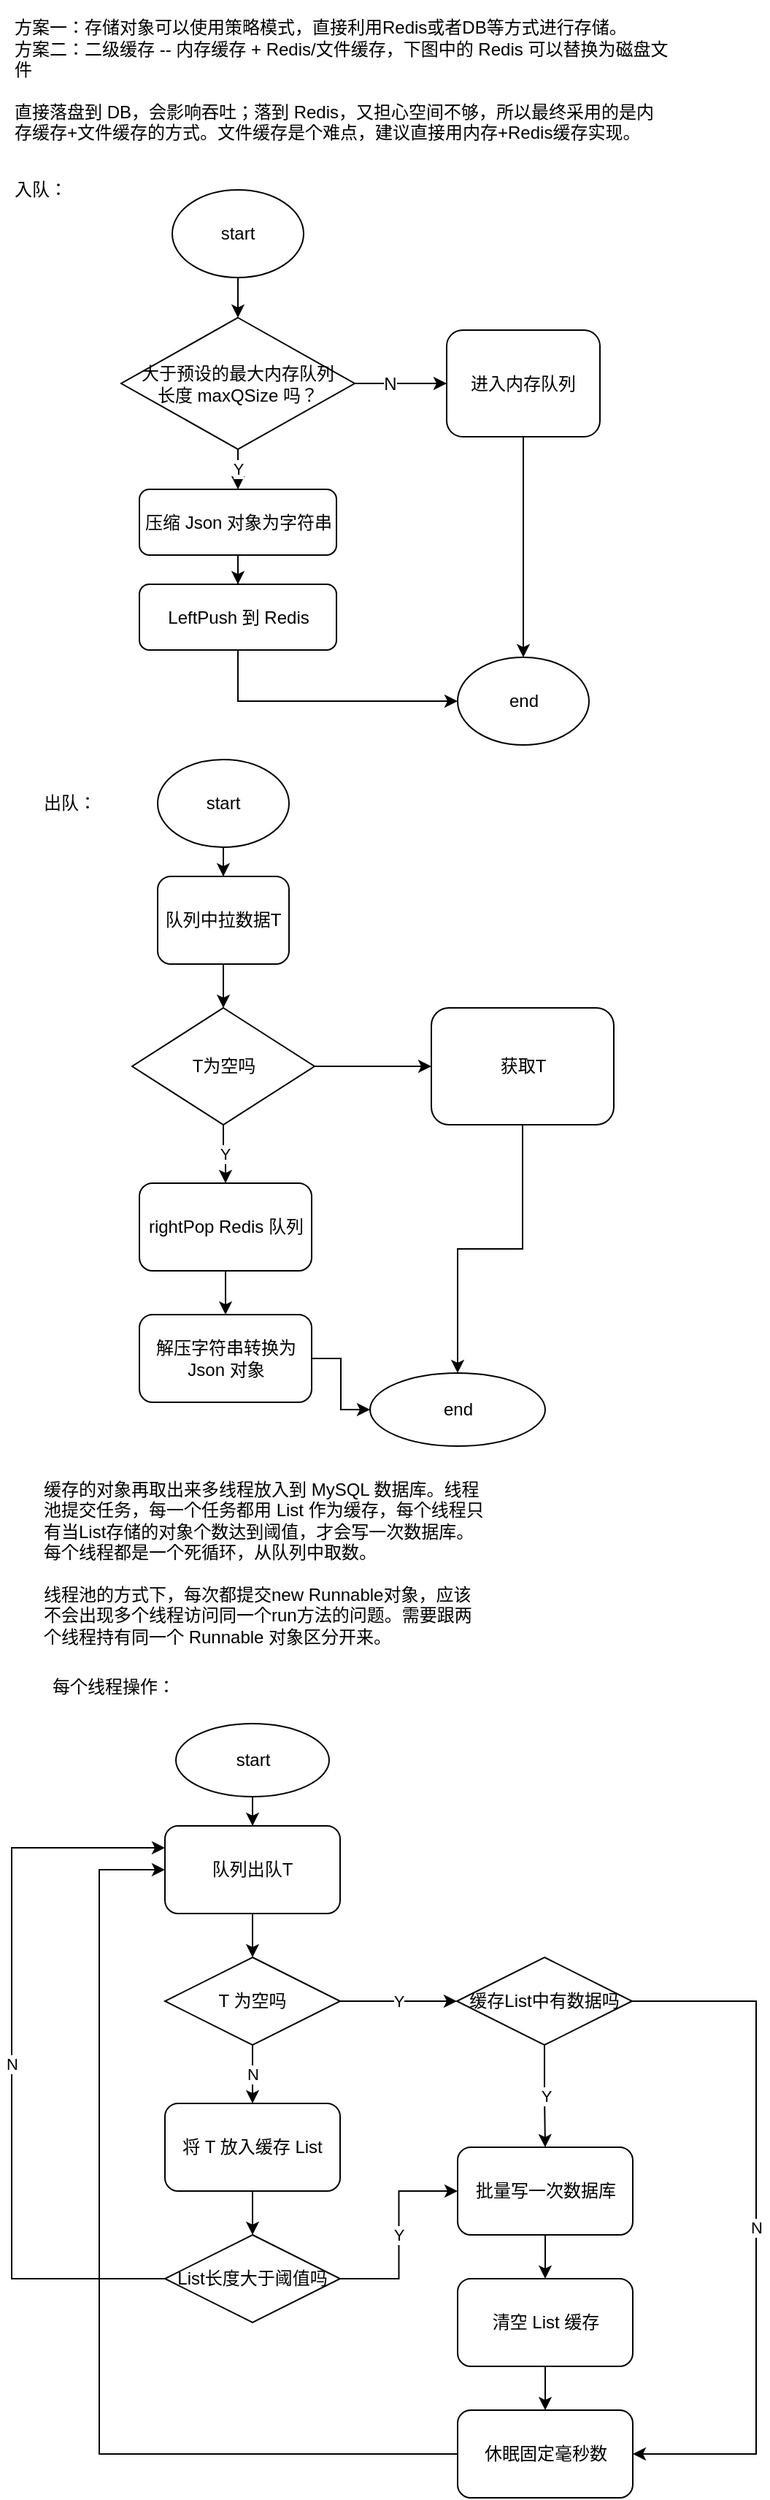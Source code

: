 <mxfile version="12.0.0" type="github" pages="1"><diagram id="qxSDjUG_BIK0CBHOaXLG" name="Page-1"><mxGraphModel dx="868" dy="1629" grid="1" gridSize="10" guides="1" tooltips="1" connect="1" arrows="1" fold="1" page="1" pageScale="1" pageWidth="827" pageHeight="1169" math="0" shadow="0"><root><mxCell id="0"/><mxCell id="1" parent="0"/><mxCell id="VhNl_D-FhoNZNJx2WH3k-11" value="方案一：存储对象可以使用策略模式，直接利用Redis或者DB等方式进行存储。&lt;br&gt;方案二：二级缓存 -- 内存缓存 + Redis/文件缓存，下图中的 Redis 可以替换为磁盘文件&lt;br&gt;&lt;br&gt;直接落盘到 DB，会影响吞吐；落到 Redis，又担心空间不够，所以最终采用的是内存缓存+文件缓存的方式。文件缓存是个难点，建议直接用内存+Redis缓存实现。" style="text;html=1;strokeColor=none;fillColor=none;align=left;verticalAlign=middle;whiteSpace=wrap;rounded=0;" vertex="1" parent="1"><mxGeometry x="10" y="-120" width="450" height="110" as="geometry"/></mxCell><mxCell id="VhNl_D-FhoNZNJx2WH3k-6" style="edgeStyle=orthogonalEdgeStyle;rounded=0;orthogonalLoop=1;jettySize=auto;html=1;entryX=0.5;entryY=0;entryDx=0;entryDy=0;" edge="1" parent="1" source="VhNl_D-FhoNZNJx2WH3k-1" target="VhNl_D-FhoNZNJx2WH3k-2"><mxGeometry relative="1" as="geometry"/></mxCell><mxCell id="VhNl_D-FhoNZNJx2WH3k-1" value="start" style="ellipse;whiteSpace=wrap;html=1;" vertex="1" parent="1"><mxGeometry x="120" y="10" width="90" height="60" as="geometry"/></mxCell><mxCell id="VhNl_D-FhoNZNJx2WH3k-4" value="Y" style="edgeStyle=orthogonalEdgeStyle;rounded=0;orthogonalLoop=1;jettySize=auto;html=1;" edge="1" parent="1" source="VhNl_D-FhoNZNJx2WH3k-2" target="VhNl_D-FhoNZNJx2WH3k-3"><mxGeometry relative="1" as="geometry"/></mxCell><mxCell id="VhNl_D-FhoNZNJx2WH3k-10" value="" style="edgeStyle=orthogonalEdgeStyle;rounded=0;orthogonalLoop=1;jettySize=auto;html=1;" edge="1" parent="1" source="VhNl_D-FhoNZNJx2WH3k-2" target="VhNl_D-FhoNZNJx2WH3k-9"><mxGeometry relative="1" as="geometry"/></mxCell><mxCell id="VhNl_D-FhoNZNJx2WH3k-12" value="N" style="text;html=1;resizable=0;points=[];align=center;verticalAlign=middle;labelBackgroundColor=#ffffff;" vertex="1" connectable="0" parent="VhNl_D-FhoNZNJx2WH3k-10"><mxGeometry x="-0.25" y="1" relative="1" as="geometry"><mxPoint y="1" as="offset"/></mxGeometry></mxCell><mxCell id="VhNl_D-FhoNZNJx2WH3k-2" value="大于预设的最大内存队列&lt;br&gt;长度 maxQSize 吗？" style="rhombus;whiteSpace=wrap;html=1;" vertex="1" parent="1"><mxGeometry x="85" y="97.5" width="160" height="90" as="geometry"/></mxCell><mxCell id="VhNl_D-FhoNZNJx2WH3k-18" style="edgeStyle=orthogonalEdgeStyle;rounded=0;orthogonalLoop=1;jettySize=auto;html=1;entryX=0.5;entryY=0;entryDx=0;entryDy=0;" edge="1" parent="1" source="VhNl_D-FhoNZNJx2WH3k-9" target="VhNl_D-FhoNZNJx2WH3k-17"><mxGeometry relative="1" as="geometry"/></mxCell><mxCell id="VhNl_D-FhoNZNJx2WH3k-9" value="进入内存队列" style="rounded=1;whiteSpace=wrap;html=1;fontFamily=Helvetica;fontSize=12;fontColor=#000000;align=center;strokeColor=#000000;fillColor=#ffffff;" vertex="1" parent="1"><mxGeometry x="308" y="106" width="105" height="73" as="geometry"/></mxCell><mxCell id="VhNl_D-FhoNZNJx2WH3k-8" value="" style="edgeStyle=orthogonalEdgeStyle;rounded=0;orthogonalLoop=1;jettySize=auto;html=1;" edge="1" parent="1" source="VhNl_D-FhoNZNJx2WH3k-3" target="VhNl_D-FhoNZNJx2WH3k-7"><mxGeometry relative="1" as="geometry"/></mxCell><mxCell id="VhNl_D-FhoNZNJx2WH3k-3" value="压缩 Json 对象为字符串" style="rounded=1;whiteSpace=wrap;html=1;fontFamily=Helvetica;fontSize=12;fontColor=#000000;align=center;strokeColor=#000000;fillColor=#ffffff;" vertex="1" parent="1"><mxGeometry x="97.5" y="215" width="135" height="45" as="geometry"/></mxCell><mxCell id="VhNl_D-FhoNZNJx2WH3k-19" style="edgeStyle=orthogonalEdgeStyle;rounded=0;orthogonalLoop=1;jettySize=auto;html=1;entryX=0;entryY=0.5;entryDx=0;entryDy=0;exitX=0.5;exitY=1;exitDx=0;exitDy=0;" edge="1" parent="1" source="VhNl_D-FhoNZNJx2WH3k-7" target="VhNl_D-FhoNZNJx2WH3k-17"><mxGeometry relative="1" as="geometry"/></mxCell><mxCell id="VhNl_D-FhoNZNJx2WH3k-7" value="LeftPush 到 Redis" style="rounded=1;whiteSpace=wrap;html=1;fontFamily=Helvetica;fontSize=12;fontColor=#000000;align=center;strokeColor=#000000;fillColor=#ffffff;" vertex="1" parent="1"><mxGeometry x="97.5" y="280" width="135" height="45" as="geometry"/></mxCell><mxCell id="VhNl_D-FhoNZNJx2WH3k-13" value="入队：" style="text;html=1;strokeColor=none;fillColor=none;align=center;verticalAlign=middle;whiteSpace=wrap;rounded=0;" vertex="1" parent="1"><mxGeometry x="10" width="40" height="20" as="geometry"/></mxCell><mxCell id="VhNl_D-FhoNZNJx2WH3k-14" value="出队：" style="text;html=1;strokeColor=none;fillColor=none;align=center;verticalAlign=middle;whiteSpace=wrap;rounded=0;" vertex="1" parent="1"><mxGeometry x="30" y="420" width="40" height="20" as="geometry"/></mxCell><mxCell id="VhNl_D-FhoNZNJx2WH3k-17" value="end" style="ellipse;whiteSpace=wrap;html=1;" vertex="1" parent="1"><mxGeometry x="315.5" y="330" width="90" height="60" as="geometry"/></mxCell><mxCell id="VhNl_D-FhoNZNJx2WH3k-22" value="" style="edgeStyle=orthogonalEdgeStyle;rounded=0;orthogonalLoop=1;jettySize=auto;html=1;" edge="1" parent="1" source="VhNl_D-FhoNZNJx2WH3k-20" target="VhNl_D-FhoNZNJx2WH3k-21"><mxGeometry relative="1" as="geometry"/></mxCell><mxCell id="VhNl_D-FhoNZNJx2WH3k-20" value="start" style="ellipse;whiteSpace=wrap;html=1;" vertex="1" parent="1"><mxGeometry x="110" y="400" width="90" height="60" as="geometry"/></mxCell><mxCell id="VhNl_D-FhoNZNJx2WH3k-24" style="edgeStyle=orthogonalEdgeStyle;rounded=0;orthogonalLoop=1;jettySize=auto;html=1;entryX=0.5;entryY=0;entryDx=0;entryDy=0;" edge="1" parent="1" source="VhNl_D-FhoNZNJx2WH3k-21" target="VhNl_D-FhoNZNJx2WH3k-23"><mxGeometry relative="1" as="geometry"/></mxCell><mxCell id="VhNl_D-FhoNZNJx2WH3k-21" value="队列中拉数据T" style="rounded=1;whiteSpace=wrap;html=1;fontFamily=Helvetica;fontSize=12;fontColor=#000000;align=center;strokeColor=#000000;fillColor=#ffffff;" vertex="1" parent="1"><mxGeometry x="110" y="480" width="90" height="60" as="geometry"/></mxCell><mxCell id="VhNl_D-FhoNZNJx2WH3k-26" value="Y" style="edgeStyle=orthogonalEdgeStyle;rounded=0;orthogonalLoop=1;jettySize=auto;html=1;" edge="1" parent="1" source="VhNl_D-FhoNZNJx2WH3k-23" target="VhNl_D-FhoNZNJx2WH3k-25"><mxGeometry relative="1" as="geometry"/></mxCell><mxCell id="VhNl_D-FhoNZNJx2WH3k-30" value="" style="edgeStyle=orthogonalEdgeStyle;rounded=0;orthogonalLoop=1;jettySize=auto;html=1;" edge="1" parent="1" source="VhNl_D-FhoNZNJx2WH3k-23" target="VhNl_D-FhoNZNJx2WH3k-29"><mxGeometry relative="1" as="geometry"/></mxCell><mxCell id="VhNl_D-FhoNZNJx2WH3k-23" value="T为空吗" style="rhombus;whiteSpace=wrap;html=1;align=center;" vertex="1" parent="1"><mxGeometry x="92.5" y="570" width="125" height="80" as="geometry"/></mxCell><mxCell id="VhNl_D-FhoNZNJx2WH3k-34" style="edgeStyle=orthogonalEdgeStyle;rounded=0;orthogonalLoop=1;jettySize=auto;html=1;" edge="1" parent="1" source="VhNl_D-FhoNZNJx2WH3k-29" target="VhNl_D-FhoNZNJx2WH3k-33"><mxGeometry relative="1" as="geometry"/></mxCell><mxCell id="VhNl_D-FhoNZNJx2WH3k-29" value="获取T" style="rounded=1;whiteSpace=wrap;html=1;fontFamily=Helvetica;fontSize=12;fontColor=#000000;align=center;strokeColor=#000000;fillColor=#ffffff;" vertex="1" parent="1"><mxGeometry x="297.5" y="570" width="125" height="80" as="geometry"/></mxCell><mxCell id="VhNl_D-FhoNZNJx2WH3k-28" value="" style="edgeStyle=orthogonalEdgeStyle;rounded=0;orthogonalLoop=1;jettySize=auto;html=1;" edge="1" parent="1" source="VhNl_D-FhoNZNJx2WH3k-25" target="VhNl_D-FhoNZNJx2WH3k-27"><mxGeometry relative="1" as="geometry"/></mxCell><mxCell id="VhNl_D-FhoNZNJx2WH3k-25" value="rightPop Redis 队列" style="rounded=1;whiteSpace=wrap;html=1;fontFamily=Helvetica;fontSize=12;fontColor=#000000;align=center;strokeColor=#000000;fillColor=#ffffff;" vertex="1" parent="1"><mxGeometry x="97.5" y="690" width="118" height="60" as="geometry"/></mxCell><mxCell id="VhNl_D-FhoNZNJx2WH3k-35" style="edgeStyle=orthogonalEdgeStyle;rounded=0;orthogonalLoop=1;jettySize=auto;html=1;entryX=0;entryY=0.5;entryDx=0;entryDy=0;" edge="1" parent="1" source="VhNl_D-FhoNZNJx2WH3k-27" target="VhNl_D-FhoNZNJx2WH3k-33"><mxGeometry relative="1" as="geometry"/></mxCell><mxCell id="VhNl_D-FhoNZNJx2WH3k-27" value="解压字符串转换为 Json 对象" style="rounded=1;whiteSpace=wrap;html=1;fontFamily=Helvetica;fontSize=12;fontColor=#000000;align=center;strokeColor=#000000;fillColor=#ffffff;" vertex="1" parent="1"><mxGeometry x="97.5" y="780" width="118" height="60" as="geometry"/></mxCell><mxCell id="VhNl_D-FhoNZNJx2WH3k-31" value="缓存的对象再取出来多线程放入到 MySQL 数据库。线程池提交任务，每一个任务都用 List 作为缓存，每个线程只有当List存储的对象个数达到阈值，才会写一次数据库。每个线程都是一个死循环，从队列中取数。&lt;br&gt;&lt;br&gt;线程池的方式下，每次都提交new Runnable对象，应该不会出现多个线程访问同一个run方法的问题。需要跟两个线程持有同一个 Runnable 对象区分开来。" style="text;html=1;strokeColor=none;fillColor=none;align=left;verticalAlign=middle;whiteSpace=wrap;rounded=0;" vertex="1" parent="1"><mxGeometry x="30" y="890" width="305" height="120" as="geometry"/></mxCell><mxCell id="VhNl_D-FhoNZNJx2WH3k-38" style="edgeStyle=orthogonalEdgeStyle;rounded=0;orthogonalLoop=1;jettySize=auto;html=1;" edge="1" parent="1" source="VhNl_D-FhoNZNJx2WH3k-32" target="VhNl_D-FhoNZNJx2WH3k-36"><mxGeometry relative="1" as="geometry"/></mxCell><mxCell id="VhNl_D-FhoNZNJx2WH3k-32" value="start" style="ellipse;whiteSpace=wrap;html=1;align=center;" vertex="1" parent="1"><mxGeometry x="122.5" y="1060" width="105" height="50" as="geometry"/></mxCell><mxCell id="VhNl_D-FhoNZNJx2WH3k-33" value="end" style="ellipse;whiteSpace=wrap;html=1;align=center;" vertex="1" parent="1"><mxGeometry x="255.5" y="820" width="120" height="50" as="geometry"/></mxCell><mxCell id="VhNl_D-FhoNZNJx2WH3k-40" value="" style="edgeStyle=orthogonalEdgeStyle;rounded=0;orthogonalLoop=1;jettySize=auto;html=1;" edge="1" parent="1" source="VhNl_D-FhoNZNJx2WH3k-36" target="VhNl_D-FhoNZNJx2WH3k-39"><mxGeometry relative="1" as="geometry"/></mxCell><mxCell id="VhNl_D-FhoNZNJx2WH3k-36" value="队列出队T" style="rounded=1;whiteSpace=wrap;html=1;align=center;" vertex="1" parent="1"><mxGeometry x="115" y="1130" width="120" height="60" as="geometry"/></mxCell><mxCell id="VhNl_D-FhoNZNJx2WH3k-42" value="N" style="edgeStyle=orthogonalEdgeStyle;rounded=0;orthogonalLoop=1;jettySize=auto;html=1;" edge="1" parent="1" source="VhNl_D-FhoNZNJx2WH3k-39" target="VhNl_D-FhoNZNJx2WH3k-41"><mxGeometry relative="1" as="geometry"/></mxCell><mxCell id="VhNl_D-FhoNZNJx2WH3k-44" value="Y" style="edgeStyle=orthogonalEdgeStyle;rounded=0;orthogonalLoop=1;jettySize=auto;html=1;" edge="1" parent="1" source="VhNl_D-FhoNZNJx2WH3k-39" target="VhNl_D-FhoNZNJx2WH3k-43"><mxGeometry relative="1" as="geometry"/></mxCell><mxCell id="VhNl_D-FhoNZNJx2WH3k-39" value="T 为空吗" style="rhombus;whiteSpace=wrap;html=1;fontFamily=Helvetica;fontSize=12;fontColor=#000000;align=center;strokeColor=#000000;fillColor=#ffffff;" vertex="1" parent="1"><mxGeometry x="115" y="1220" width="120" height="60" as="geometry"/></mxCell><mxCell id="VhNl_D-FhoNZNJx2WH3k-46" value="Y" style="edgeStyle=orthogonalEdgeStyle;rounded=0;orthogonalLoop=1;jettySize=auto;html=1;entryX=0.5;entryY=0;entryDx=0;entryDy=0;" edge="1" parent="1" source="VhNl_D-FhoNZNJx2WH3k-43" target="VhNl_D-FhoNZNJx2WH3k-45"><mxGeometry relative="1" as="geometry"/></mxCell><mxCell id="VhNl_D-FhoNZNJx2WH3k-52" value="N" style="edgeStyle=orthogonalEdgeStyle;rounded=0;orthogonalLoop=1;jettySize=auto;html=1;entryX=1;entryY=0.5;entryDx=0;entryDy=0;" edge="1" parent="1" source="VhNl_D-FhoNZNJx2WH3k-43" target="VhNl_D-FhoNZNJx2WH3k-49"><mxGeometry relative="1" as="geometry"><mxPoint x="515" y="1250" as="targetPoint"/><Array as="points"><mxPoint x="520" y="1250"/><mxPoint x="520" y="1560"/></Array></mxGeometry></mxCell><mxCell id="VhNl_D-FhoNZNJx2WH3k-43" value="缓存List中有数据吗" style="rhombus;whiteSpace=wrap;html=1;fontFamily=Helvetica;fontSize=12;fontColor=#000000;align=center;strokeColor=#000000;fillColor=#ffffff;" vertex="1" parent="1"><mxGeometry x="315" y="1220" width="120" height="60" as="geometry"/></mxCell><mxCell id="VhNl_D-FhoNZNJx2WH3k-54" value="" style="edgeStyle=orthogonalEdgeStyle;rounded=0;orthogonalLoop=1;jettySize=auto;html=1;" edge="1" parent="1" source="VhNl_D-FhoNZNJx2WH3k-41" target="VhNl_D-FhoNZNJx2WH3k-53"><mxGeometry relative="1" as="geometry"/></mxCell><mxCell id="VhNl_D-FhoNZNJx2WH3k-41" value="将 T 放入缓存 List" style="rounded=1;whiteSpace=wrap;html=1;fontFamily=Helvetica;fontSize=12;fontColor=#000000;align=center;strokeColor=#000000;fillColor=#ffffff;" vertex="1" parent="1"><mxGeometry x="115" y="1320" width="120" height="60" as="geometry"/></mxCell><mxCell id="VhNl_D-FhoNZNJx2WH3k-55" value="Y" style="edgeStyle=orthogonalEdgeStyle;rounded=0;orthogonalLoop=1;jettySize=auto;html=1;entryX=0;entryY=0.5;entryDx=0;entryDy=0;" edge="1" parent="1" source="VhNl_D-FhoNZNJx2WH3k-53" target="VhNl_D-FhoNZNJx2WH3k-45"><mxGeometry relative="1" as="geometry"/></mxCell><mxCell id="VhNl_D-FhoNZNJx2WH3k-57" value="N" style="edgeStyle=orthogonalEdgeStyle;rounded=0;orthogonalLoop=1;jettySize=auto;html=1;entryX=0;entryY=0.25;entryDx=0;entryDy=0;" edge="1" parent="1" source="VhNl_D-FhoNZNJx2WH3k-53" target="VhNl_D-FhoNZNJx2WH3k-36"><mxGeometry relative="1" as="geometry"><mxPoint x="50" y="1320" as="targetPoint"/><Array as="points"><mxPoint x="10" y="1440"/><mxPoint x="10" y="1145"/></Array></mxGeometry></mxCell><mxCell id="VhNl_D-FhoNZNJx2WH3k-53" value="List长度大于阈值吗" style="rhombus;whiteSpace=wrap;html=1;fontFamily=Helvetica;fontSize=12;fontColor=#000000;align=center;strokeColor=#000000;fillColor=#ffffff;" vertex="1" parent="1"><mxGeometry x="115" y="1410" width="120" height="60" as="geometry"/></mxCell><mxCell id="VhNl_D-FhoNZNJx2WH3k-37" value="每个线程操作：" style="text;html=1;strokeColor=none;fillColor=none;align=center;verticalAlign=middle;whiteSpace=wrap;rounded=0;" vertex="1" parent="1"><mxGeometry x="30" y="1030" width="100" height="10" as="geometry"/></mxCell><mxCell id="VhNl_D-FhoNZNJx2WH3k-48" value="" style="edgeStyle=orthogonalEdgeStyle;rounded=0;orthogonalLoop=1;jettySize=auto;html=1;" edge="1" parent="1" source="VhNl_D-FhoNZNJx2WH3k-45" target="VhNl_D-FhoNZNJx2WH3k-47"><mxGeometry relative="1" as="geometry"/></mxCell><mxCell id="VhNl_D-FhoNZNJx2WH3k-45" value="批量写一次数据库" style="rounded=1;whiteSpace=wrap;html=1;align=center;" vertex="1" parent="1"><mxGeometry x="315.5" y="1350" width="120" height="60" as="geometry"/></mxCell><mxCell id="VhNl_D-FhoNZNJx2WH3k-50" value="" style="edgeStyle=orthogonalEdgeStyle;rounded=0;orthogonalLoop=1;jettySize=auto;html=1;" edge="1" parent="1" source="VhNl_D-FhoNZNJx2WH3k-47" target="VhNl_D-FhoNZNJx2WH3k-49"><mxGeometry relative="1" as="geometry"/></mxCell><mxCell id="VhNl_D-FhoNZNJx2WH3k-47" value="清空 List 缓存" style="rounded=1;whiteSpace=wrap;html=1;align=center;" vertex="1" parent="1"><mxGeometry x="315.5" y="1440" width="120" height="60" as="geometry"/></mxCell><mxCell id="VhNl_D-FhoNZNJx2WH3k-56" style="edgeStyle=orthogonalEdgeStyle;rounded=0;orthogonalLoop=1;jettySize=auto;html=1;entryX=0;entryY=0.5;entryDx=0;entryDy=0;" edge="1" parent="1" source="VhNl_D-FhoNZNJx2WH3k-49" target="VhNl_D-FhoNZNJx2WH3k-36"><mxGeometry relative="1" as="geometry"><Array as="points"><mxPoint x="70" y="1560"/><mxPoint x="70" y="1160"/></Array></mxGeometry></mxCell><mxCell id="VhNl_D-FhoNZNJx2WH3k-49" value="休眠固定毫秒数" style="rounded=1;whiteSpace=wrap;html=1;align=center;" vertex="1" parent="1"><mxGeometry x="315.5" y="1530" width="120" height="60" as="geometry"/></mxCell></root></mxGraphModel></diagram></mxfile>